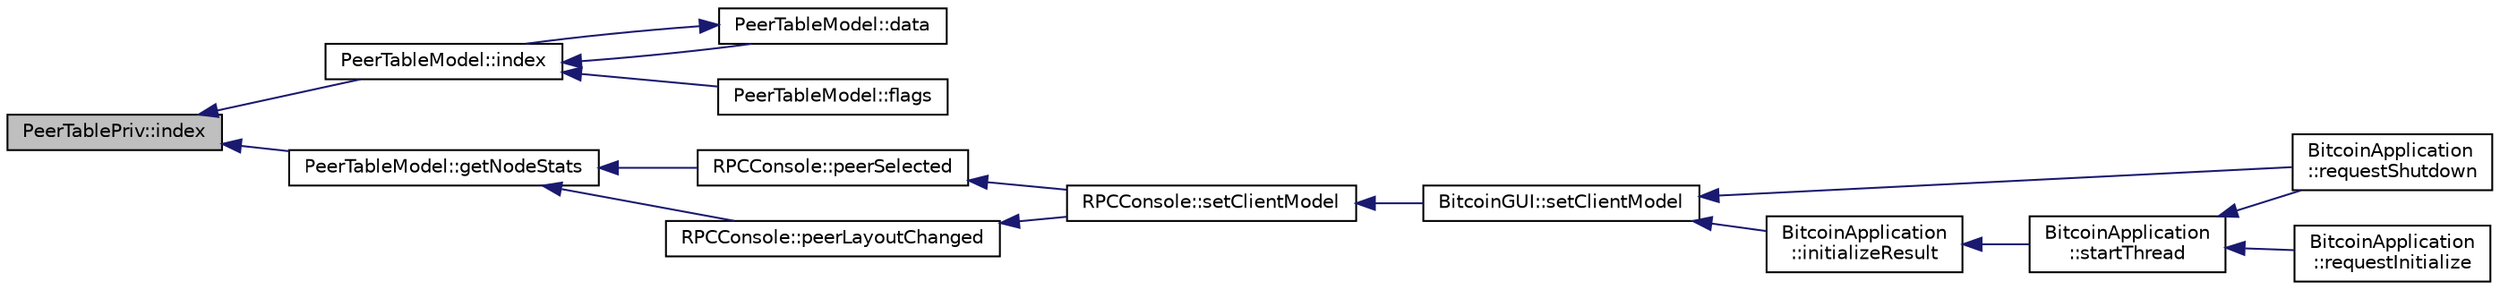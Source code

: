 digraph "PeerTablePriv::index"
{
  edge [fontname="Helvetica",fontsize="10",labelfontname="Helvetica",labelfontsize="10"];
  node [fontname="Helvetica",fontsize="10",shape=record];
  rankdir="LR";
  Node1 [label="PeerTablePriv::index",height=0.2,width=0.4,color="black", fillcolor="grey75", style="filled", fontcolor="black"];
  Node1 -> Node2 [dir="back",color="midnightblue",fontsize="10",style="solid",fontname="Helvetica"];
  Node2 [label="PeerTableModel::index",height=0.2,width=0.4,color="black", fillcolor="white", style="filled",URL="$class_peer_table_model.html#a11faadd62beac5b9dec146045e8ecbbb"];
  Node2 -> Node3 [dir="back",color="midnightblue",fontsize="10",style="solid",fontname="Helvetica"];
  Node3 [label="PeerTableModel::data",height=0.2,width=0.4,color="black", fillcolor="white", style="filled",URL="$class_peer_table_model.html#a7229a1e75b1ecab25add4098b6bb9d27"];
  Node3 -> Node2 [dir="back",color="midnightblue",fontsize="10",style="solid",fontname="Helvetica"];
  Node2 -> Node4 [dir="back",color="midnightblue",fontsize="10",style="solid",fontname="Helvetica"];
  Node4 [label="PeerTableModel::flags",height=0.2,width=0.4,color="black", fillcolor="white", style="filled",URL="$class_peer_table_model.html#ad0e101ec541cde4a163d490b58c5442a"];
  Node1 -> Node5 [dir="back",color="midnightblue",fontsize="10",style="solid",fontname="Helvetica"];
  Node5 [label="PeerTableModel::getNodeStats",height=0.2,width=0.4,color="black", fillcolor="white", style="filled",URL="$class_peer_table_model.html#a98084d3299642316c71c5de3d36b9859"];
  Node5 -> Node6 [dir="back",color="midnightblue",fontsize="10",style="solid",fontname="Helvetica"];
  Node6 [label="RPCConsole::peerSelected",height=0.2,width=0.4,color="black", fillcolor="white", style="filled",URL="$class_r_p_c_console.html#a2487fa6a90cddcbb17ae4bb13ecc5359",tooltip="Handle selection of peer in peers list. "];
  Node6 -> Node7 [dir="back",color="midnightblue",fontsize="10",style="solid",fontname="Helvetica"];
  Node7 [label="RPCConsole::setClientModel",height=0.2,width=0.4,color="black", fillcolor="white", style="filled",URL="$class_r_p_c_console.html#a355349a33664a07628e9ca22a60f5fa7"];
  Node7 -> Node8 [dir="back",color="midnightblue",fontsize="10",style="solid",fontname="Helvetica"];
  Node8 [label="BitcoinGUI::setClientModel",height=0.2,width=0.4,color="black", fillcolor="white", style="filled",URL="$class_bitcoin_g_u_i.html#a99d71e1f8478ab937ce2522c8d3815e3",tooltip="Set the client model. "];
  Node8 -> Node9 [dir="back",color="midnightblue",fontsize="10",style="solid",fontname="Helvetica"];
  Node9 [label="BitcoinApplication\l::requestShutdown",height=0.2,width=0.4,color="black", fillcolor="white", style="filled",URL="$class_bitcoin_application.html#a37c560d4c04d14a6da151b82caf8888f",tooltip="Request core shutdown. "];
  Node8 -> Node10 [dir="back",color="midnightblue",fontsize="10",style="solid",fontname="Helvetica"];
  Node10 [label="BitcoinApplication\l::initializeResult",height=0.2,width=0.4,color="black", fillcolor="white", style="filled",URL="$class_bitcoin_application.html#aceb08b4063e4fb264cf11cf7f9edd969"];
  Node10 -> Node11 [dir="back",color="midnightblue",fontsize="10",style="solid",fontname="Helvetica"];
  Node11 [label="BitcoinApplication\l::startThread",height=0.2,width=0.4,color="black", fillcolor="white", style="filled",URL="$class_bitcoin_application.html#a61afce9356e452c53ad4c83f5ca19df8"];
  Node11 -> Node12 [dir="back",color="midnightblue",fontsize="10",style="solid",fontname="Helvetica"];
  Node12 [label="BitcoinApplication\l::requestInitialize",height=0.2,width=0.4,color="black", fillcolor="white", style="filled",URL="$class_bitcoin_application.html#ade19c44b87b00b6b19b433caf4c22ba6",tooltip="Request core initialization. "];
  Node11 -> Node9 [dir="back",color="midnightblue",fontsize="10",style="solid",fontname="Helvetica"];
  Node5 -> Node13 [dir="back",color="midnightblue",fontsize="10",style="solid",fontname="Helvetica"];
  Node13 [label="RPCConsole::peerLayoutChanged",height=0.2,width=0.4,color="black", fillcolor="white", style="filled",URL="$class_r_p_c_console.html#af952ebc6484c8f7d1262fa0bceed41bf",tooltip="Handle updated peer information. "];
  Node13 -> Node7 [dir="back",color="midnightblue",fontsize="10",style="solid",fontname="Helvetica"];
}
